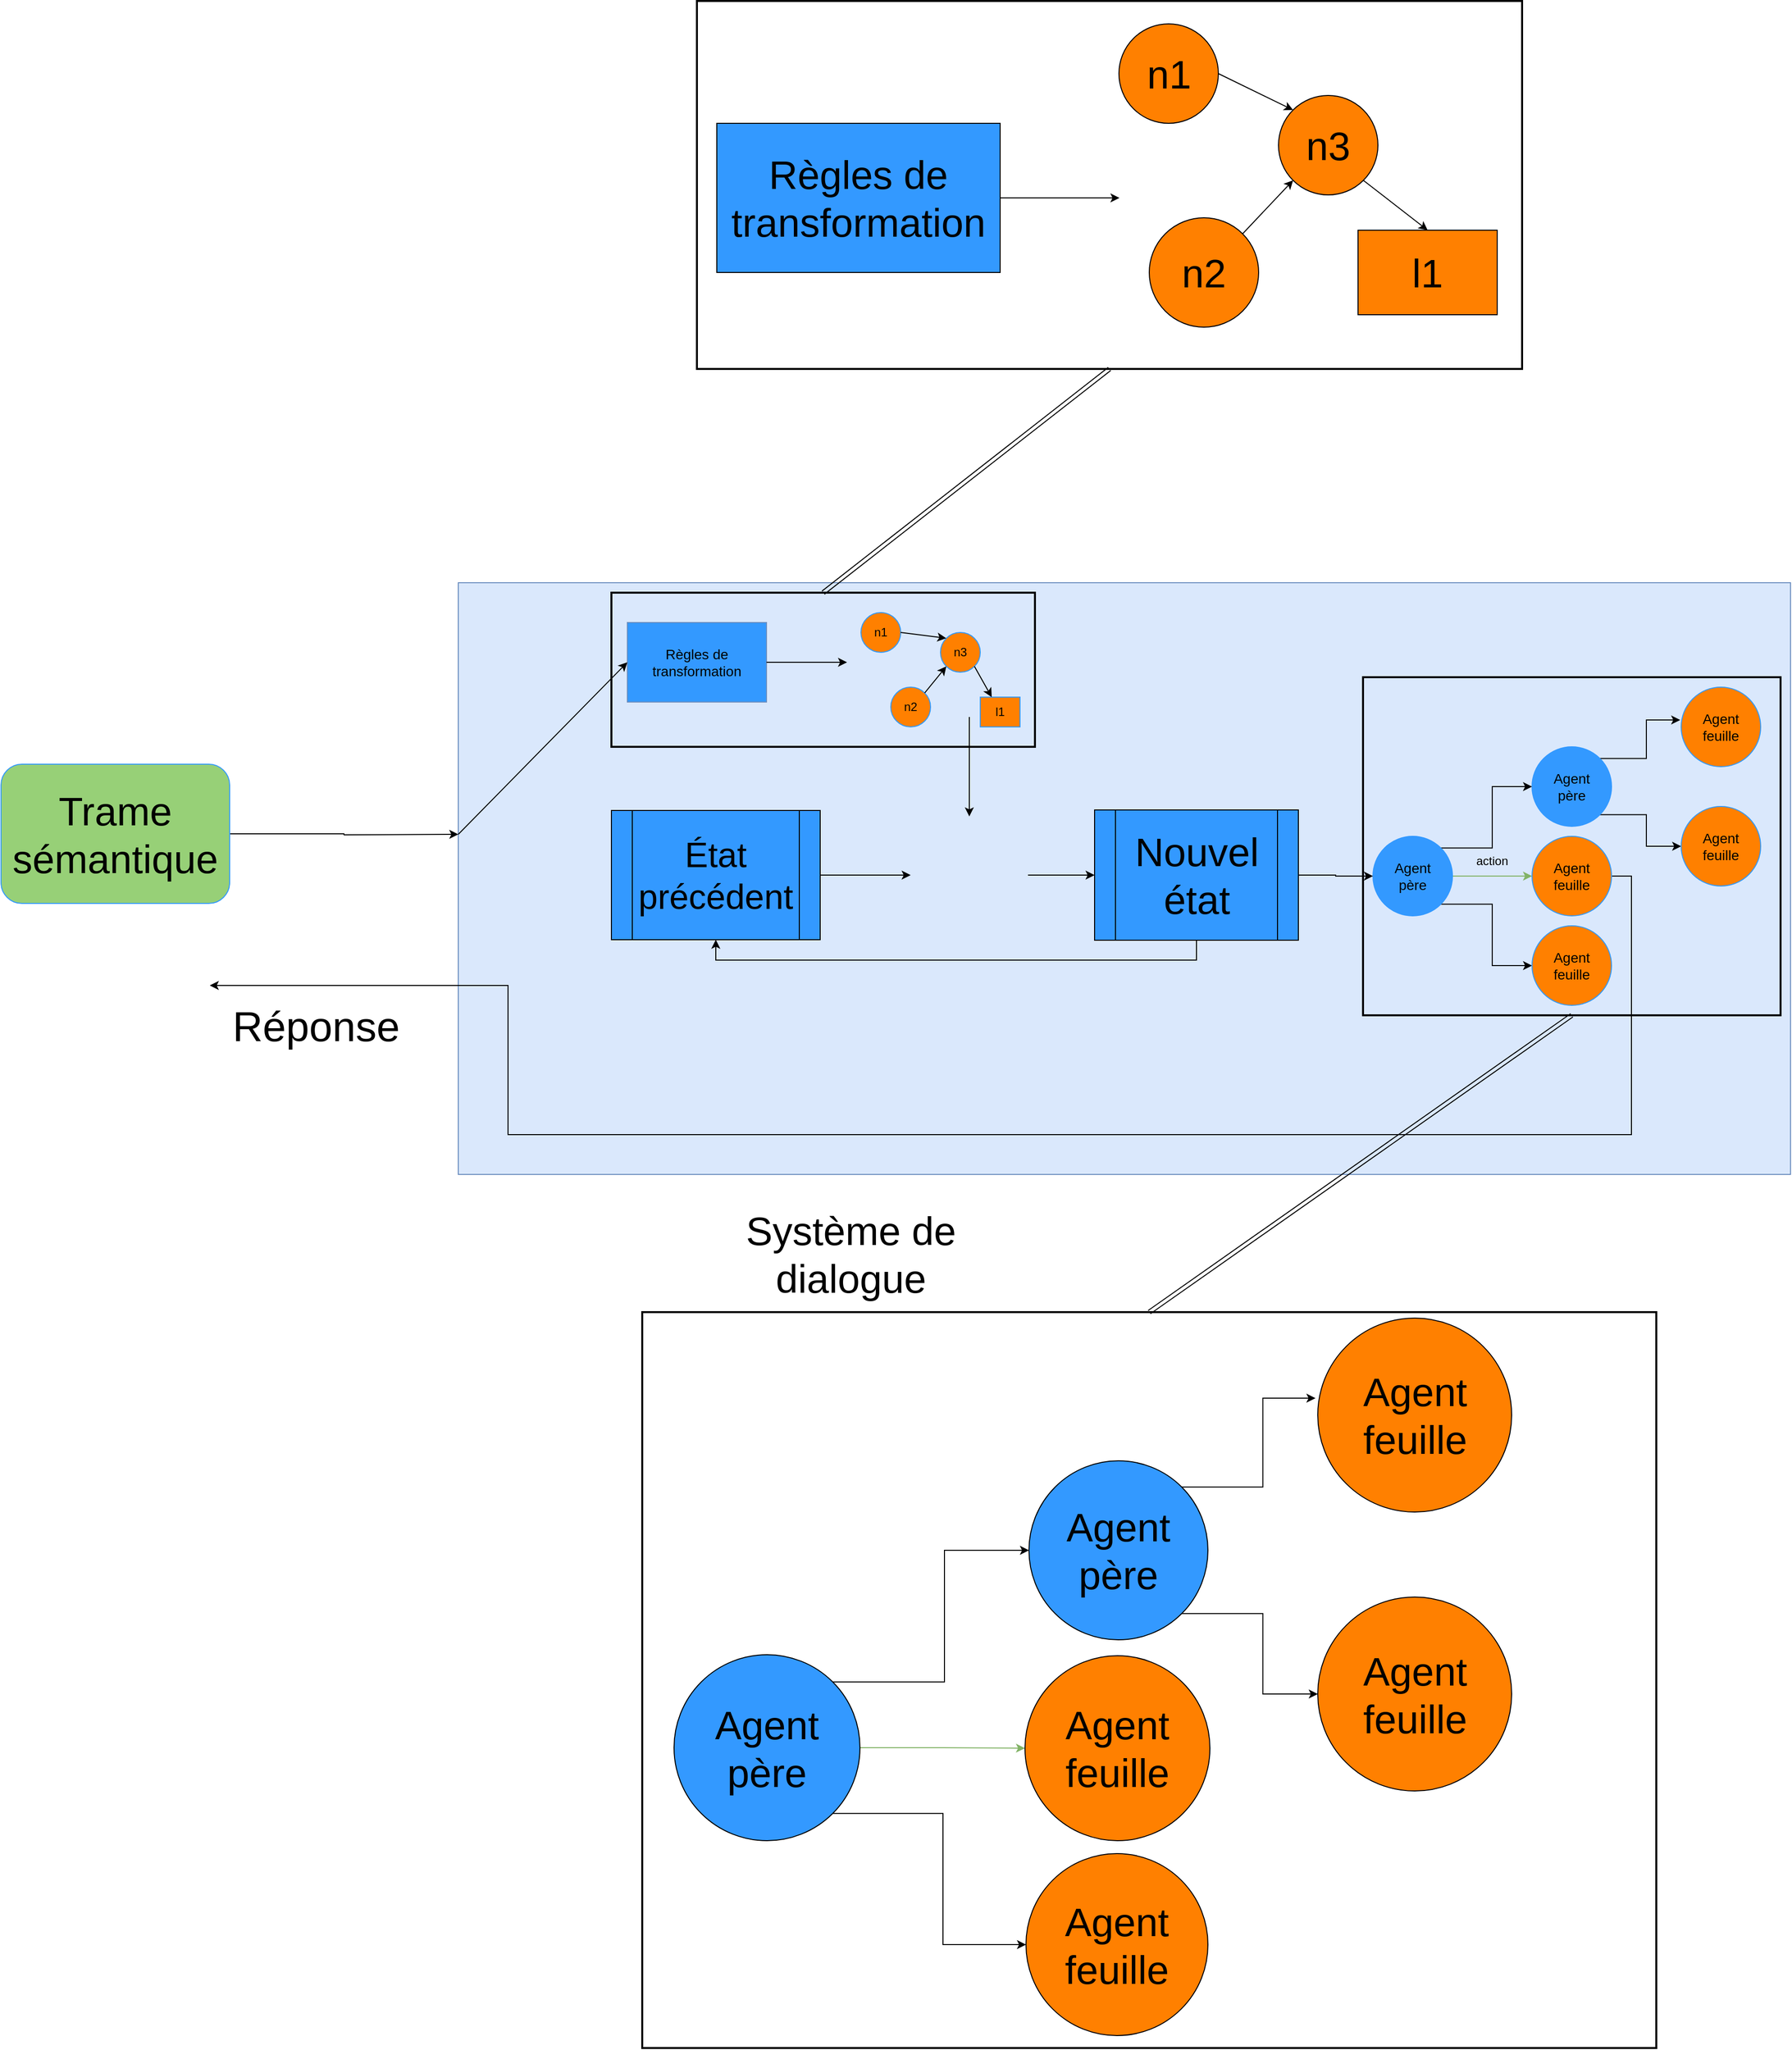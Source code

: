 <mxfile version="10.8.0" type="device"><diagram id="lExLXjc1cdtKiexNxYVn" name="Page-1"><mxGraphModel dx="4385" dy="2523" grid="1" gridSize="10" guides="1" tooltips="1" connect="1" arrows="1" fold="1" page="1" pageScale="1" pageWidth="850" pageHeight="1100" math="0" shadow="0"><root><mxCell id="0"/><mxCell id="1" parent="0"/><mxCell id="O8RZcoKPKGXI0C-UQxa_-27" value="" style="rounded=0;whiteSpace=wrap;html=1;strokeColor=#6c8ebf;fillColor=#dae8fc;" parent="1" vertex="1"><mxGeometry x="-580" y="-125" width="1340" height="595" as="geometry"/></mxCell><mxCell id="lvxdYItzJVjIvdjhRI7E-30" style="edgeStyle=orthogonalEdgeStyle;rounded=0;orthogonalLoop=1;jettySize=auto;html=1;exitX=1;exitY=0;exitDx=0;exitDy=0;entryX=-0.012;entryY=0.413;entryDx=0;entryDy=0;entryPerimeter=0;" parent="1" source="lvxdYItzJVjIvdjhRI7E-17" target="lvxdYItzJVjIvdjhRI7E-23" edge="1"><mxGeometry relative="1" as="geometry"/></mxCell><mxCell id="lvxdYItzJVjIvdjhRI7E-31" style="edgeStyle=orthogonalEdgeStyle;rounded=0;orthogonalLoop=1;jettySize=auto;html=1;exitX=1;exitY=1;exitDx=0;exitDy=0;entryX=0;entryY=0.5;entryDx=0;entryDy=0;" parent="1" source="lvxdYItzJVjIvdjhRI7E-17" target="lvxdYItzJVjIvdjhRI7E-24" edge="1"><mxGeometry relative="1" as="geometry"/></mxCell><mxCell id="lvxdYItzJVjIvdjhRI7E-17" value="&lt;div style=&quot;font-size: 14px&quot;&gt;&lt;font style=&quot;font-size: 14px&quot;&gt;Agent &lt;br&gt;&lt;/font&gt;&lt;/div&gt;&lt;div style=&quot;font-size: 14px&quot;&gt;&lt;font style=&quot;font-size: 14px&quot;&gt;père&lt;/font&gt;&lt;/div&gt;" style="ellipse;whiteSpace=wrap;html=1;aspect=fixed;strokeColor=#3399FF;fillColor=#3399FF;" parent="1" vertex="1"><mxGeometry x="500" y="40" width="80" height="80" as="geometry"/></mxCell><mxCell id="lvxdYItzJVjIvdjhRI7E-27" style="edgeStyle=orthogonalEdgeStyle;rounded=0;orthogonalLoop=1;jettySize=auto;html=1;exitX=1;exitY=0.5;exitDx=0;exitDy=0;entryX=0;entryY=0.5;entryDx=0;entryDy=0;fillColor=#d5e8d4;strokeColor=#82b366;" parent="1" source="lvxdYItzJVjIvdjhRI7E-18" target="lvxdYItzJVjIvdjhRI7E-21" edge="1"><mxGeometry relative="1" as="geometry"/></mxCell><mxCell id="lvxdYItzJVjIvdjhRI7E-28" style="edgeStyle=orthogonalEdgeStyle;rounded=0;orthogonalLoop=1;jettySize=auto;html=1;exitX=1;exitY=0;exitDx=0;exitDy=0;entryX=0;entryY=0.5;entryDx=0;entryDy=0;" parent="1" source="lvxdYItzJVjIvdjhRI7E-18" target="lvxdYItzJVjIvdjhRI7E-17" edge="1"><mxGeometry relative="1" as="geometry"/></mxCell><mxCell id="lvxdYItzJVjIvdjhRI7E-29" style="edgeStyle=orthogonalEdgeStyle;rounded=0;orthogonalLoop=1;jettySize=auto;html=1;exitX=1;exitY=1;exitDx=0;exitDy=0;entryX=0;entryY=0.5;entryDx=0;entryDy=0;" parent="1" source="lvxdYItzJVjIvdjhRI7E-18" target="lvxdYItzJVjIvdjhRI7E-22" edge="1"><mxGeometry relative="1" as="geometry"/></mxCell><mxCell id="lvxdYItzJVjIvdjhRI7E-18" value="&lt;div style=&quot;font-size: 14px&quot;&gt;&lt;font style=&quot;font-size: 14px&quot;&gt;Agent &lt;br&gt;&lt;/font&gt;&lt;/div&gt;&lt;div style=&quot;font-size: 14px&quot;&gt;&lt;font style=&quot;font-size: 14px&quot;&gt;père&lt;/font&gt;&lt;/div&gt;" style="ellipse;whiteSpace=wrap;html=1;aspect=fixed;strokeColor=#3399FF;fillColor=#3399FF;" parent="1" vertex="1"><mxGeometry x="340" y="130" width="80" height="80" as="geometry"/></mxCell><mxCell id="O8RZcoKPKGXI0C-UQxa_-24" style="edgeStyle=orthogonalEdgeStyle;rounded=0;orthogonalLoop=1;jettySize=auto;html=1;exitX=1;exitY=0.5;exitDx=0;exitDy=0;" parent="1" source="lvxdYItzJVjIvdjhRI7E-21" edge="1"><mxGeometry relative="1" as="geometry"><mxPoint x="-830" y="280" as="targetPoint"/><Array as="points"><mxPoint x="600" y="170"/><mxPoint x="600" y="430"/><mxPoint x="-530" y="430"/></Array></mxGeometry></mxCell><mxCell id="lvxdYItzJVjIvdjhRI7E-21" value="&lt;div style=&quot;font-size: 14px&quot;&gt;&lt;font style=&quot;font-size: 14px&quot;&gt;Agent&lt;/font&gt;&lt;/div&gt;&lt;div style=&quot;font-size: 14px&quot;&gt;&lt;font style=&quot;font-size: 14px&quot;&gt;feuille&lt;br&gt;&lt;/font&gt;&lt;/div&gt;" style="ellipse;whiteSpace=wrap;html=1;aspect=fixed;strokeColor=#3399FF;fillColor=#FF8000;" parent="1" vertex="1"><mxGeometry x="500" y="130" width="80" height="80" as="geometry"/></mxCell><mxCell id="lvxdYItzJVjIvdjhRI7E-22" value="&lt;div style=&quot;font-size: 14px&quot;&gt;&lt;font style=&quot;font-size: 14px&quot;&gt;Agent&lt;/font&gt;&lt;/div&gt;&lt;div style=&quot;font-size: 14px&quot;&gt;&lt;font style=&quot;font-size: 14px&quot;&gt;feuille&lt;br&gt;&lt;/font&gt;&lt;/div&gt;" style="ellipse;whiteSpace=wrap;html=1;aspect=fixed;strokeColor=#3399FF;fillColor=#FF8000;" parent="1" vertex="1"><mxGeometry x="500" y="220" width="80" height="80" as="geometry"/></mxCell><mxCell id="lvxdYItzJVjIvdjhRI7E-23" value="&lt;div style=&quot;font-size: 14px&quot;&gt;&lt;font style=&quot;font-size: 14px&quot;&gt;Agent&lt;/font&gt;&lt;/div&gt;&lt;div style=&quot;font-size: 14px&quot;&gt;&lt;font style=&quot;font-size: 14px&quot;&gt;feuille&lt;br&gt;&lt;/font&gt;&lt;/div&gt;" style="ellipse;whiteSpace=wrap;html=1;aspect=fixed;strokeColor=#3399FF;fillColor=#FF8000;" parent="1" vertex="1"><mxGeometry x="650" y="-20" width="80" height="80" as="geometry"/></mxCell><mxCell id="lvxdYItzJVjIvdjhRI7E-24" value="&lt;div style=&quot;font-size: 14px&quot;&gt;&lt;font style=&quot;font-size: 14px&quot;&gt;Agent&lt;/font&gt;&lt;/div&gt;&lt;div style=&quot;font-size: 14px&quot;&gt;&lt;font style=&quot;font-size: 14px&quot;&gt;feuille&lt;br&gt;&lt;/font&gt;&lt;/div&gt;" style="ellipse;whiteSpace=wrap;html=1;aspect=fixed;strokeColor=#3399FF;fillColor=#FF8000;" parent="1" vertex="1"><mxGeometry x="650" y="100" width="80" height="80" as="geometry"/></mxCell><mxCell id="lvxdYItzJVjIvdjhRI7E-36" value="action" style="text;html=1;strokeColor=none;fillColor=none;align=center;verticalAlign=middle;whiteSpace=wrap;rounded=0;" parent="1" vertex="1"><mxGeometry x="440" y="145" width="40" height="20" as="geometry"/></mxCell><mxCell id="O8RZcoKPKGXI0C-UQxa_-1" value="&lt;div style=&quot;font-size: 14px&quot;&gt;&lt;font style=&quot;font-size: 14px&quot;&gt;Règles de&lt;/font&gt;&lt;/div&gt;&lt;div style=&quot;font-size: 14px&quot;&gt;&lt;font style=&quot;font-size: 14px&quot;&gt; transformation&lt;/font&gt;&lt;/div&gt;" style="rounded=0;whiteSpace=wrap;html=1;fillColor=#3399FF;strokeColor=#6c8ebf;" parent="1" vertex="1"><mxGeometry x="-410" y="-85" width="140" height="80" as="geometry"/></mxCell><mxCell id="O8RZcoKPKGXI0C-UQxa_-13" style="edgeStyle=orthogonalEdgeStyle;rounded=0;orthogonalLoop=1;jettySize=auto;html=1;exitX=1;exitY=0.5;exitDx=0;exitDy=0;" parent="1" source="O8RZcoKPKGXI0C-UQxa_-2" edge="1"><mxGeometry relative="1" as="geometry"><mxPoint x="-580" y="128" as="targetPoint"/></mxGeometry></mxCell><mxCell id="O8RZcoKPKGXI0C-UQxa_-2" value="&lt;font style=&quot;font-size: 40px&quot;&gt;Trame sémantique&lt;/font&gt;" style="rounded=1;whiteSpace=wrap;html=1;fillColor=#97D077;strokeColor=#3399FF;" parent="1" vertex="1"><mxGeometry x="-1040" y="57.5" width="230" height="140" as="geometry"/></mxCell><mxCell id="O8RZcoKPKGXI0C-UQxa_-4" value="" style="endArrow=classic;html=1;entryX=0;entryY=0.5;entryDx=0;entryDy=0;" parent="1" source="O8RZcoKPKGXI0C-UQxa_-1" edge="1"><mxGeometry width="50" height="50" relative="1" as="geometry"><mxPoint x="-305" y="155" as="sourcePoint"/><mxPoint x="-189" y="-45" as="targetPoint"/></mxGeometry></mxCell><mxCell id="O8RZcoKPKGXI0C-UQxa_-5" value="n1" style="ellipse;whiteSpace=wrap;html=1;aspect=fixed;strokeColor=#3399FF;fillColor=#FF8000;" parent="1" vertex="1"><mxGeometry x="-175" y="-95" width="40" height="40" as="geometry"/></mxCell><mxCell id="O8RZcoKPKGXI0C-UQxa_-6" value="n2" style="ellipse;whiteSpace=wrap;html=1;aspect=fixed;strokeColor=#3399FF;fillColor=#FF8000;" parent="1" vertex="1"><mxGeometry x="-145" y="-20" width="40" height="40" as="geometry"/></mxCell><mxCell id="O8RZcoKPKGXI0C-UQxa_-7" value="n3" style="ellipse;whiteSpace=wrap;html=1;aspect=fixed;strokeColor=#3399FF;fillColor=#FF8000;" parent="1" vertex="1"><mxGeometry x="-95" y="-75" width="40" height="40" as="geometry"/></mxCell><mxCell id="O8RZcoKPKGXI0C-UQxa_-8" value="l1" style="rounded=0;whiteSpace=wrap;html=1;strokeColor=#3399FF;fillColor=#FF8000;" parent="1" vertex="1"><mxGeometry x="-55" y="-10" width="40" height="30" as="geometry"/></mxCell><mxCell id="O8RZcoKPKGXI0C-UQxa_-9" value="" style="endArrow=classic;html=1;exitX=1;exitY=0;exitDx=0;exitDy=0;entryX=0;entryY=1;entryDx=0;entryDy=0;" parent="1" source="O8RZcoKPKGXI0C-UQxa_-6" target="O8RZcoKPKGXI0C-UQxa_-7" edge="1"><mxGeometry width="50" height="50" relative="1" as="geometry"><mxPoint x="-195" y="175" as="sourcePoint"/><mxPoint x="-145" y="125" as="targetPoint"/></mxGeometry></mxCell><mxCell id="O8RZcoKPKGXI0C-UQxa_-10" value="" style="endArrow=classic;html=1;entryX=0;entryY=0;entryDx=0;entryDy=0;exitX=1;exitY=0.5;exitDx=0;exitDy=0;" parent="1" source="O8RZcoKPKGXI0C-UQxa_-5" target="O8RZcoKPKGXI0C-UQxa_-7" edge="1"><mxGeometry width="50" height="50" relative="1" as="geometry"><mxPoint x="-225" y="85" as="sourcePoint"/><mxPoint x="-175" y="35" as="targetPoint"/></mxGeometry></mxCell><mxCell id="O8RZcoKPKGXI0C-UQxa_-11" value="" style="endArrow=classic;html=1;exitX=1;exitY=1;exitDx=0;exitDy=0;" parent="1" source="O8RZcoKPKGXI0C-UQxa_-7" target="O8RZcoKPKGXI0C-UQxa_-8" edge="1"><mxGeometry width="50" height="50" relative="1" as="geometry"><mxPoint x="-165" y="105" as="sourcePoint"/><mxPoint x="-115" y="55" as="targetPoint"/></mxGeometry></mxCell><mxCell id="O8RZcoKPKGXI0C-UQxa_-15" value="" style="endArrow=classic;html=1;entryX=0;entryY=0.5;entryDx=0;entryDy=0;exitX=0;exitY=0.5;exitDx=0;exitDy=0;" parent="1" target="O8RZcoKPKGXI0C-UQxa_-1" edge="1"><mxGeometry width="50" height="50" relative="1" as="geometry"><mxPoint x="-580" y="128" as="sourcePoint"/><mxPoint x="-370" y="110" as="targetPoint"/></mxGeometry></mxCell><mxCell id="O8RZcoKPKGXI0C-UQxa_-18" style="edgeStyle=orthogonalEdgeStyle;rounded=0;orthogonalLoop=1;jettySize=auto;html=1;exitX=1;exitY=0.5;exitDx=0;exitDy=0;" parent="1" source="O8RZcoKPKGXI0C-UQxa_-16" target="O8RZcoKPKGXI0C-UQxa_-20" edge="1"><mxGeometry relative="1" as="geometry"><mxPoint x="-100" y="170" as="targetPoint"/></mxGeometry></mxCell><mxCell id="O8RZcoKPKGXI0C-UQxa_-16" value="&lt;font style=&quot;font-size: 35px&quot;&gt;État précédent&lt;/font&gt;" style="shape=process;whiteSpace=wrap;html=1;backgroundOutline=1;strokeColor=#000000;fillColor=#3399FF;" parent="1" vertex="1"><mxGeometry x="-426" y="104" width="210" height="130" as="geometry"/></mxCell><mxCell id="O8RZcoKPKGXI0C-UQxa_-17" value="" style="endArrow=classic;html=1;entryX=0.5;entryY=0;entryDx=0;entryDy=0;" parent="1" target="O8RZcoKPKGXI0C-UQxa_-20" edge="1"><mxGeometry width="50" height="50" relative="1" as="geometry"><mxPoint x="-66" y="10" as="sourcePoint"/><mxPoint x="-70" y="130" as="targetPoint"/></mxGeometry></mxCell><mxCell id="O8RZcoKPKGXI0C-UQxa_-22" style="edgeStyle=orthogonalEdgeStyle;rounded=0;orthogonalLoop=1;jettySize=auto;html=1;exitX=1;exitY=0.5;exitDx=0;exitDy=0;entryX=0;entryY=0.5;entryDx=0;entryDy=0;" parent="1" source="O8RZcoKPKGXI0C-UQxa_-20" target="O8RZcoKPKGXI0C-UQxa_-21" edge="1"><mxGeometry relative="1" as="geometry"/></mxCell><mxCell id="O8RZcoKPKGXI0C-UQxa_-20" value="" style="shape=image;html=1;verticalAlign=top;verticalLabelPosition=bottom;labelBackgroundColor=#ffffff;imageAspect=0;aspect=fixed;image=https://cdn3.iconfinder.com/data/icons/iconic-1/32/plus_alt-128.png;strokeColor=#000000;fillColor=#3399FF;" parent="1" vertex="1"><mxGeometry x="-125" y="110" width="118" height="118" as="geometry"/></mxCell><mxCell id="O8RZcoKPKGXI0C-UQxa_-23" style="edgeStyle=orthogonalEdgeStyle;rounded=0;orthogonalLoop=1;jettySize=auto;html=1;exitX=1;exitY=0.5;exitDx=0;exitDy=0;" parent="1" source="O8RZcoKPKGXI0C-UQxa_-21" target="lvxdYItzJVjIvdjhRI7E-18" edge="1"><mxGeometry relative="1" as="geometry"/></mxCell><mxCell id="O8RZcoKPKGXI0C-UQxa_-29" style="edgeStyle=orthogonalEdgeStyle;rounded=0;orthogonalLoop=1;jettySize=auto;html=1;exitX=0.5;exitY=1;exitDx=0;exitDy=0;entryX=0.5;entryY=1;entryDx=0;entryDy=0;" parent="1" source="O8RZcoKPKGXI0C-UQxa_-21" target="O8RZcoKPKGXI0C-UQxa_-16" edge="1"><mxGeometry relative="1" as="geometry"/></mxCell><mxCell id="O8RZcoKPKGXI0C-UQxa_-21" value="&lt;div&gt;&lt;font style=&quot;font-size: 40px&quot;&gt;Nouvel&lt;/font&gt;&lt;/div&gt;&lt;div&gt;&lt;font style=&quot;font-size: 40px&quot;&gt;état&lt;/font&gt;&lt;/div&gt;" style="shape=process;whiteSpace=wrap;html=1;backgroundOutline=1;strokeColor=#000000;fillColor=#3399FF;" parent="1" vertex="1"><mxGeometry x="60" y="103.5" width="205" height="131" as="geometry"/></mxCell><mxCell id="O8RZcoKPKGXI0C-UQxa_-25" value="&lt;font style=&quot;font-size: 42px&quot;&gt;Réponse&lt;/font&gt;" style="text;html=1;strokeColor=none;fillColor=none;align=center;verticalAlign=middle;whiteSpace=wrap;rounded=0;" parent="1" vertex="1"><mxGeometry x="-743" y="312" width="40" height="20" as="geometry"/></mxCell><mxCell id="O8RZcoKPKGXI0C-UQxa_-28" value="&lt;font style=&quot;font-size: 40px&quot;&gt;Système de dialogue&lt;br&gt;&lt;/font&gt;" style="text;html=1;strokeColor=none;fillColor=none;align=center;verticalAlign=middle;whiteSpace=wrap;rounded=0;" parent="1" vertex="1"><mxGeometry x="-355" y="539.5" width="340" height="20" as="geometry"/></mxCell><mxCell id="8oTQEcM-NTINSKVhxBkQ-39" style="edgeStyle=orthogonalEdgeStyle;rounded=0;orthogonalLoop=1;jettySize=auto;html=1;exitX=1;exitY=0;exitDx=0;exitDy=0;entryX=-0.012;entryY=0.413;entryDx=0;entryDy=0;entryPerimeter=0;" parent="1" source="8oTQEcM-NTINSKVhxBkQ-41" target="8oTQEcM-NTINSKVhxBkQ-49" edge="1"><mxGeometry relative="1" as="geometry"/></mxCell><mxCell id="8oTQEcM-NTINSKVhxBkQ-40" style="edgeStyle=orthogonalEdgeStyle;rounded=0;orthogonalLoop=1;jettySize=auto;html=1;exitX=1;exitY=1;exitDx=0;exitDy=0;entryX=0;entryY=0.5;entryDx=0;entryDy=0;" parent="1" source="8oTQEcM-NTINSKVhxBkQ-41" target="8oTQEcM-NTINSKVhxBkQ-50" edge="1"><mxGeometry relative="1" as="geometry"/></mxCell><mxCell id="8oTQEcM-NTINSKVhxBkQ-41" value="&lt;div style=&quot;font-size: 40px&quot;&gt;&lt;font style=&quot;font-size: 40px&quot;&gt;Agent &lt;br&gt;&lt;/font&gt;&lt;/div&gt;&lt;div style=&quot;font-size: 40px&quot;&gt;&lt;font style=&quot;font-size: 40px&quot;&gt;père&lt;/font&gt;&lt;/div&gt;" style="ellipse;whiteSpace=wrap;html=1;aspect=fixed;strokeColor=#000000;fillColor=#3399FF;" parent="1" vertex="1"><mxGeometry x="-6" y="758" width="180" height="180" as="geometry"/></mxCell><mxCell id="8oTQEcM-NTINSKVhxBkQ-42" style="edgeStyle=orthogonalEdgeStyle;rounded=0;orthogonalLoop=1;jettySize=auto;html=1;exitX=1;exitY=0.5;exitDx=0;exitDy=0;entryX=0;entryY=0.5;entryDx=0;entryDy=0;fillColor=#d5e8d4;strokeColor=#82b366;" parent="1" source="8oTQEcM-NTINSKVhxBkQ-45" target="8oTQEcM-NTINSKVhxBkQ-47" edge="1"><mxGeometry relative="1" as="geometry"/></mxCell><mxCell id="8oTQEcM-NTINSKVhxBkQ-43" style="edgeStyle=orthogonalEdgeStyle;rounded=0;orthogonalLoop=1;jettySize=auto;html=1;exitX=1;exitY=0;exitDx=0;exitDy=0;entryX=0;entryY=0.5;entryDx=0;entryDy=0;" parent="1" source="8oTQEcM-NTINSKVhxBkQ-45" target="8oTQEcM-NTINSKVhxBkQ-41" edge="1"><mxGeometry relative="1" as="geometry"/></mxCell><mxCell id="8oTQEcM-NTINSKVhxBkQ-44" style="edgeStyle=orthogonalEdgeStyle;rounded=0;orthogonalLoop=1;jettySize=auto;html=1;exitX=1;exitY=1;exitDx=0;exitDy=0;entryX=0;entryY=0.5;entryDx=0;entryDy=0;" parent="1" source="8oTQEcM-NTINSKVhxBkQ-45" target="8oTQEcM-NTINSKVhxBkQ-48" edge="1"><mxGeometry relative="1" as="geometry"/></mxCell><mxCell id="8oTQEcM-NTINSKVhxBkQ-45" value="&lt;div style=&quot;font-size: 40px&quot;&gt;&lt;font style=&quot;font-size: 40px&quot;&gt;Agent &lt;br&gt;&lt;/font&gt;&lt;/div&gt;&lt;div style=&quot;font-size: 40px&quot;&gt;&lt;font style=&quot;font-size: 40px&quot;&gt;père&lt;/font&gt;&lt;/div&gt;" style="ellipse;whiteSpace=wrap;html=1;aspect=fixed;strokeColor=#000000;fillColor=#3399FF;" parent="1" vertex="1"><mxGeometry x="-363" y="953" width="187" height="187" as="geometry"/></mxCell><mxCell id="8oTQEcM-NTINSKVhxBkQ-47" value="&lt;div style=&quot;font-size: 40px&quot;&gt;&lt;font style=&quot;font-size: 40px&quot;&gt;Agent&lt;/font&gt;&lt;/div&gt;&lt;div style=&quot;font-size: 40px&quot;&gt;&lt;font style=&quot;font-size: 40px&quot;&gt;feuille&lt;br&gt;&lt;/font&gt;&lt;/div&gt;" style="ellipse;whiteSpace=wrap;html=1;aspect=fixed;strokeColor=#000000;fillColor=#FF8000;" parent="1" vertex="1"><mxGeometry x="-10" y="954" width="186" height="186" as="geometry"/></mxCell><mxCell id="8oTQEcM-NTINSKVhxBkQ-48" value="&lt;div style=&quot;font-size: 40px&quot;&gt;&lt;font style=&quot;font-size: 40px&quot;&gt;Agent&lt;/font&gt;&lt;/div&gt;&lt;div style=&quot;font-size: 40px&quot;&gt;&lt;font style=&quot;font-size: 40px&quot;&gt;feuille&lt;br&gt;&lt;/font&gt;&lt;/div&gt;" style="ellipse;whiteSpace=wrap;html=1;aspect=fixed;strokeColor=#000000;fillColor=#FF8000;" parent="1" vertex="1"><mxGeometry x="-9" y="1153" width="183" height="183" as="geometry"/></mxCell><mxCell id="8oTQEcM-NTINSKVhxBkQ-49" value="&lt;div style=&quot;font-size: 40px&quot;&gt;&lt;font style=&quot;font-size: 40px&quot;&gt;Agent&lt;/font&gt;&lt;/div&gt;&lt;div style=&quot;font-size: 40px&quot;&gt;&lt;font style=&quot;font-size: 40px&quot;&gt;feuille&lt;br&gt;&lt;/font&gt;&lt;/div&gt;" style="ellipse;whiteSpace=wrap;html=1;aspect=fixed;strokeColor=#000000;fillColor=#FF8000;" parent="1" vertex="1"><mxGeometry x="284.5" y="614.5" width="195" height="195" as="geometry"/></mxCell><mxCell id="8oTQEcM-NTINSKVhxBkQ-50" value="&lt;div style=&quot;font-size: 40px&quot;&gt;&lt;font style=&quot;font-size: 40px&quot;&gt;Agent&lt;/font&gt;&lt;/div&gt;&lt;div style=&quot;font-size: 40px&quot;&gt;&lt;font style=&quot;font-size: 40px&quot;&gt;feuille&lt;br&gt;&lt;/font&gt;&lt;/div&gt;" style="ellipse;whiteSpace=wrap;html=1;aspect=fixed;strokeColor=#000000;fillColor=#FF8000;" parent="1" vertex="1"><mxGeometry x="284.5" y="895" width="195" height="195" as="geometry"/></mxCell><mxCell id="8oTQEcM-NTINSKVhxBkQ-93" value="&lt;div style=&quot;font-size: 40px&quot;&gt;&lt;font style=&quot;font-size: 40px&quot;&gt;Règles de&lt;/font&gt;&lt;/div&gt;&lt;div style=&quot;font-size: 40px&quot;&gt;&lt;font style=&quot;font-size: 40px&quot;&gt; transformation&lt;/font&gt;&lt;/div&gt;" style="rounded=0;whiteSpace=wrap;html=1;fillColor=#3399FF;strokeColor=#000000;" parent="1" vertex="1"><mxGeometry x="-320" y="-587" width="285" height="150" as="geometry"/></mxCell><mxCell id="8oTQEcM-NTINSKVhxBkQ-96" value="" style="endArrow=classic;html=1;" parent="1" source="8oTQEcM-NTINSKVhxBkQ-93" edge="1"><mxGeometry width="50" height="50" relative="1" as="geometry"><mxPoint x="-105.5" y="-312" as="sourcePoint"/><mxPoint x="85" y="-512" as="targetPoint"/></mxGeometry></mxCell><mxCell id="8oTQEcM-NTINSKVhxBkQ-97" value="&lt;font style=&quot;font-size: 40px&quot;&gt;n1&lt;/font&gt;" style="ellipse;whiteSpace=wrap;html=1;aspect=fixed;strokeColor=#000000;fillColor=#FF8000;" parent="1" vertex="1"><mxGeometry x="84.5" y="-687" width="100" height="100" as="geometry"/></mxCell><mxCell id="8oTQEcM-NTINSKVhxBkQ-98" value="&lt;font style=&quot;font-size: 40px&quot;&gt;n2&lt;/font&gt;" style="ellipse;whiteSpace=wrap;html=1;aspect=fixed;strokeColor=#000000;fillColor=#FF8000;" parent="1" vertex="1"><mxGeometry x="115" y="-492" width="110" height="110" as="geometry"/></mxCell><mxCell id="8oTQEcM-NTINSKVhxBkQ-99" value="&lt;font style=&quot;font-size: 40px&quot;&gt;n3&lt;/font&gt;" style="ellipse;whiteSpace=wrap;html=1;aspect=fixed;strokeColor=#000000;fillColor=#FF8000;" parent="1" vertex="1"><mxGeometry x="245" y="-615" width="100" height="100" as="geometry"/></mxCell><mxCell id="8oTQEcM-NTINSKVhxBkQ-100" value="&lt;font style=&quot;font-size: 40px&quot;&gt;l1&lt;/font&gt;" style="rounded=0;whiteSpace=wrap;html=1;strokeColor=#000000;fillColor=#FF8000;" parent="1" vertex="1"><mxGeometry x="325" y="-479.5" width="140" height="85" as="geometry"/></mxCell><mxCell id="8oTQEcM-NTINSKVhxBkQ-101" value="" style="endArrow=classic;html=1;exitX=1;exitY=0;exitDx=0;exitDy=0;entryX=0;entryY=1;entryDx=0;entryDy=0;" parent="1" source="8oTQEcM-NTINSKVhxBkQ-98" target="8oTQEcM-NTINSKVhxBkQ-99" edge="1"><mxGeometry width="50" height="50" relative="1" as="geometry"><mxPoint x="144.5" y="-305" as="sourcePoint"/><mxPoint x="194.5" y="-355" as="targetPoint"/></mxGeometry></mxCell><mxCell id="8oTQEcM-NTINSKVhxBkQ-102" value="" style="endArrow=classic;html=1;entryX=0;entryY=0;entryDx=0;entryDy=0;exitX=1;exitY=0.5;exitDx=0;exitDy=0;" parent="1" source="8oTQEcM-NTINSKVhxBkQ-97" target="8oTQEcM-NTINSKVhxBkQ-99" edge="1"><mxGeometry width="50" height="50" relative="1" as="geometry"><mxPoint x="114.5" y="-395" as="sourcePoint"/><mxPoint x="164.5" y="-445" as="targetPoint"/></mxGeometry></mxCell><mxCell id="8oTQEcM-NTINSKVhxBkQ-103" value="" style="endArrow=classic;html=1;exitX=1;exitY=1;exitDx=0;exitDy=0;entryX=0.5;entryY=0;entryDx=0;entryDy=0;" parent="1" source="8oTQEcM-NTINSKVhxBkQ-99" target="8oTQEcM-NTINSKVhxBkQ-100" edge="1"><mxGeometry width="50" height="50" relative="1" as="geometry"><mxPoint x="174.5" y="-375" as="sourcePoint"/><mxPoint x="224.5" y="-425" as="targetPoint"/></mxGeometry></mxCell><mxCell id="QzIFuyn6PdtcE4JOZBee-7" value="" style="rounded=0;whiteSpace=wrap;html=1;strokeWidth=2;fillColor=none;" vertex="1" parent="1"><mxGeometry x="-395" y="608.5" width="1020" height="740" as="geometry"/></mxCell><mxCell id="QzIFuyn6PdtcE4JOZBee-8" value="" style="rounded=0;whiteSpace=wrap;html=1;strokeWidth=2;fillColor=none;" vertex="1" parent="1"><mxGeometry x="330" y="-30" width="420" height="340" as="geometry"/></mxCell><mxCell id="QzIFuyn6PdtcE4JOZBee-9" value="" style="shape=link;html=1;entryX=0.5;entryY=1;entryDx=0;entryDy=0;exitX=0.5;exitY=0;exitDx=0;exitDy=0;" edge="1" parent="1" source="QzIFuyn6PdtcE4JOZBee-7" target="QzIFuyn6PdtcE4JOZBee-8"><mxGeometry width="50" height="50" relative="1" as="geometry"><mxPoint x="-1040" y="1420" as="sourcePoint"/><mxPoint x="-990" y="1370" as="targetPoint"/></mxGeometry></mxCell><mxCell id="QzIFuyn6PdtcE4JOZBee-10" value="" style="rounded=0;whiteSpace=wrap;html=1;strokeWidth=2;fillColor=none;" vertex="1" parent="1"><mxGeometry x="-340" y="-710" width="830" height="370" as="geometry"/></mxCell><mxCell id="QzIFuyn6PdtcE4JOZBee-11" value="" style="rounded=0;whiteSpace=wrap;html=1;strokeWidth=2;fillColor=none;" vertex="1" parent="1"><mxGeometry x="-426" y="-115" width="426" height="155" as="geometry"/></mxCell><mxCell id="QzIFuyn6PdtcE4JOZBee-12" value="" style="shape=link;html=1;entryX=0.5;entryY=1;entryDx=0;entryDy=0;exitX=0.5;exitY=0;exitDx=0;exitDy=0;" edge="1" parent="1" source="QzIFuyn6PdtcE4JOZBee-11" target="QzIFuyn6PdtcE4JOZBee-10"><mxGeometry width="50" height="50" relative="1" as="geometry"><mxPoint x="-300" y="-190" as="sourcePoint"/><mxPoint x="-250" y="-240" as="targetPoint"/></mxGeometry></mxCell></root></mxGraphModel></diagram></mxfile>